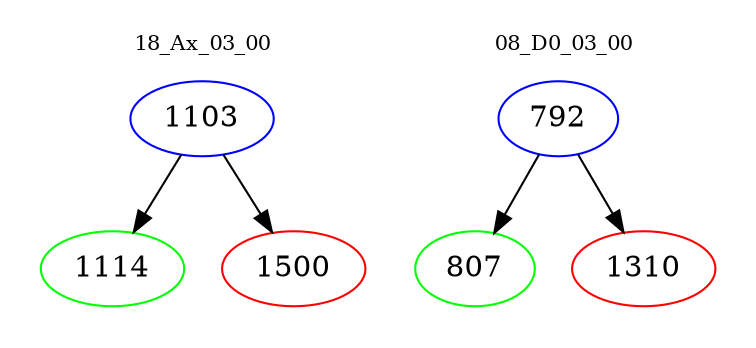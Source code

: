 digraph{
subgraph cluster_0 {
color = white
label = "18_Ax_03_00";
fontsize=10;
T0_1103 [label="1103", color="blue"]
T0_1103 -> T0_1114 [color="black"]
T0_1114 [label="1114", color="green"]
T0_1103 -> T0_1500 [color="black"]
T0_1500 [label="1500", color="red"]
}
subgraph cluster_1 {
color = white
label = "08_D0_03_00";
fontsize=10;
T1_792 [label="792", color="blue"]
T1_792 -> T1_807 [color="black"]
T1_807 [label="807", color="green"]
T1_792 -> T1_1310 [color="black"]
T1_1310 [label="1310", color="red"]
}
}
